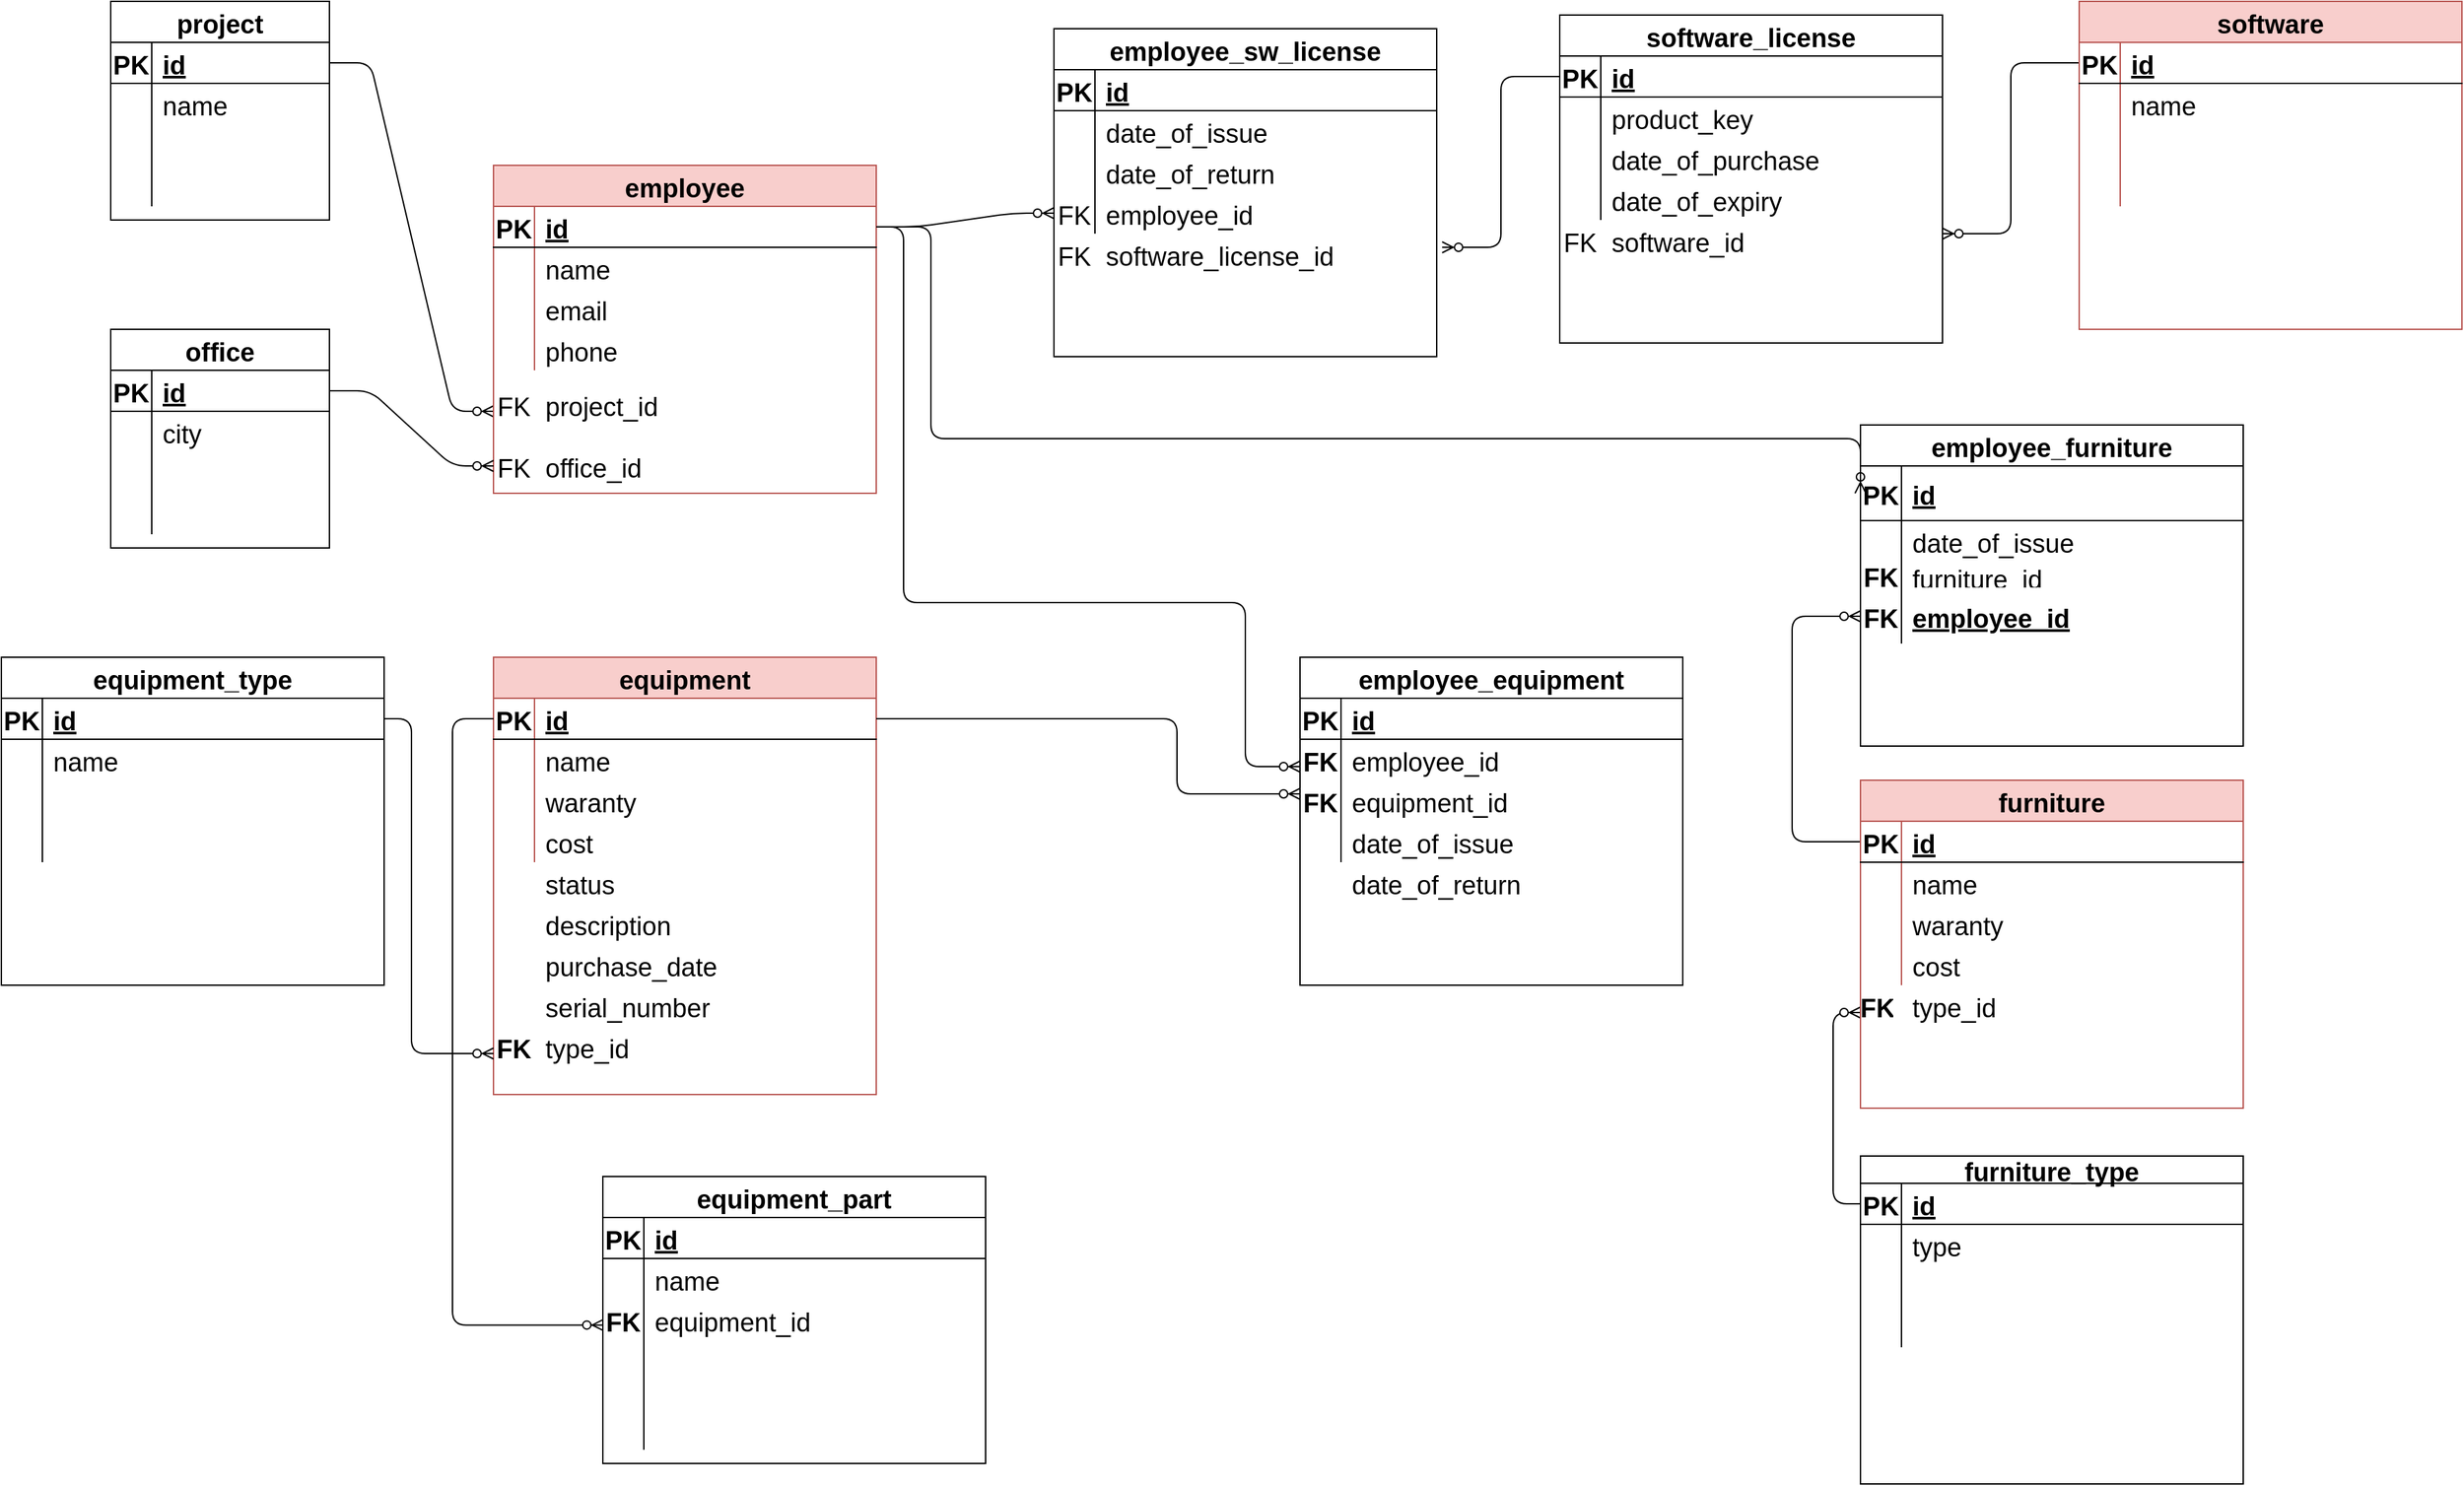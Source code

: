 <mxfile version="13.8.3" type="google"><diagram id="R2lEEEUBdFMjLlhIrx00" name="Page-1"><mxGraphModel dx="1348" dy="806" grid="1" gridSize="10" guides="1" tooltips="1" connect="1" arrows="1" fold="1" page="1" pageScale="1" pageWidth="850" pageHeight="1100" math="0" shadow="0" extFonts="Permanent Marker^https://fonts.googleapis.com/css?family=Permanent+Marker"><root><mxCell id="0"/><mxCell id="1" parent="0"/><mxCell id="nBJgBewZW0275tHzTlcA-1" value="equipment" style="shape=table;startSize=30;container=1;collapsible=1;childLayout=tableLayout;fixedRows=1;rowLines=0;fontStyle=1;align=center;resizeLast=1;fillColor=#f8cecc;strokeColor=#b85450;fontSize=19;" parent="1" vertex="1"><mxGeometry x="640" y="480" width="280" height="320" as="geometry"/></mxCell><mxCell id="nBJgBewZW0275tHzTlcA-2" value="" style="shape=partialRectangle;collapsible=0;dropTarget=0;pointerEvents=0;fillColor=none;top=0;left=0;bottom=1;right=0;points=[[0,0.5],[1,0.5]];portConstraint=eastwest;fontSize=19;" parent="nBJgBewZW0275tHzTlcA-1" vertex="1"><mxGeometry y="30" width="280" height="30" as="geometry"/></mxCell><mxCell id="nBJgBewZW0275tHzTlcA-3" value="PK" style="shape=partialRectangle;connectable=0;fillColor=none;top=0;left=0;bottom=0;right=0;fontStyle=1;overflow=hidden;fontSize=19;" parent="nBJgBewZW0275tHzTlcA-2" vertex="1"><mxGeometry width="30" height="30" as="geometry"/></mxCell><mxCell id="nBJgBewZW0275tHzTlcA-4" value="id" style="shape=partialRectangle;connectable=0;fillColor=none;top=0;left=0;bottom=0;right=0;align=left;spacingLeft=6;fontStyle=5;overflow=hidden;fontSize=19;" parent="nBJgBewZW0275tHzTlcA-2" vertex="1"><mxGeometry x="30" width="250" height="30" as="geometry"/></mxCell><mxCell id="nBJgBewZW0275tHzTlcA-5" value="" style="shape=partialRectangle;collapsible=0;dropTarget=0;pointerEvents=0;fillColor=none;top=0;left=0;bottom=0;right=0;points=[[0,0.5],[1,0.5]];portConstraint=eastwest;fontSize=19;" parent="nBJgBewZW0275tHzTlcA-1" vertex="1"><mxGeometry y="60" width="280" height="30" as="geometry"/></mxCell><mxCell id="nBJgBewZW0275tHzTlcA-6" value="" style="shape=partialRectangle;connectable=0;fillColor=none;top=0;left=0;bottom=0;right=0;editable=1;overflow=hidden;fontSize=19;" parent="nBJgBewZW0275tHzTlcA-5" vertex="1"><mxGeometry width="30" height="30" as="geometry"/></mxCell><mxCell id="nBJgBewZW0275tHzTlcA-7" value="name" style="shape=partialRectangle;connectable=0;fillColor=none;top=0;left=0;bottom=0;right=0;align=left;spacingLeft=6;overflow=hidden;fontSize=19;" parent="nBJgBewZW0275tHzTlcA-5" vertex="1"><mxGeometry x="30" width="250" height="30" as="geometry"/></mxCell><mxCell id="nBJgBewZW0275tHzTlcA-8" value="" style="shape=partialRectangle;collapsible=0;dropTarget=0;pointerEvents=0;fillColor=none;top=0;left=0;bottom=0;right=0;points=[[0,0.5],[1,0.5]];portConstraint=eastwest;fontSize=19;" parent="nBJgBewZW0275tHzTlcA-1" vertex="1"><mxGeometry y="90" width="280" height="30" as="geometry"/></mxCell><mxCell id="nBJgBewZW0275tHzTlcA-9" value="" style="shape=partialRectangle;connectable=0;fillColor=none;top=0;left=0;bottom=0;right=0;editable=1;overflow=hidden;fontSize=19;" parent="nBJgBewZW0275tHzTlcA-8" vertex="1"><mxGeometry width="30" height="30" as="geometry"/></mxCell><mxCell id="nBJgBewZW0275tHzTlcA-10" value="waranty" style="shape=partialRectangle;connectable=0;fillColor=none;top=0;left=0;bottom=0;right=0;align=left;spacingLeft=6;overflow=hidden;fontSize=19;" parent="nBJgBewZW0275tHzTlcA-8" vertex="1"><mxGeometry x="30" width="250" height="30" as="geometry"/></mxCell><mxCell id="nBJgBewZW0275tHzTlcA-11" value="" style="shape=partialRectangle;collapsible=0;dropTarget=0;pointerEvents=0;fillColor=none;top=0;left=0;bottom=0;right=0;points=[[0,0.5],[1,0.5]];portConstraint=eastwest;fontSize=19;" parent="nBJgBewZW0275tHzTlcA-1" vertex="1"><mxGeometry y="120" width="280" height="30" as="geometry"/></mxCell><mxCell id="nBJgBewZW0275tHzTlcA-12" value="" style="shape=partialRectangle;connectable=0;fillColor=none;top=0;left=0;bottom=0;right=0;editable=1;overflow=hidden;fontSize=19;" parent="nBJgBewZW0275tHzTlcA-11" vertex="1"><mxGeometry width="30" height="30" as="geometry"/></mxCell><mxCell id="nBJgBewZW0275tHzTlcA-13" value="cost" style="shape=partialRectangle;connectable=0;fillColor=none;top=0;left=0;bottom=0;right=0;align=left;spacingLeft=6;overflow=hidden;fontSize=19;" parent="nBJgBewZW0275tHzTlcA-11" vertex="1"><mxGeometry x="30" width="250" height="30" as="geometry"/></mxCell><mxCell id="nBJgBewZW0275tHzTlcA-14" value="equipment_type" style="shape=table;startSize=30;container=1;collapsible=1;childLayout=tableLayout;fixedRows=1;rowLines=0;fontStyle=1;align=center;resizeLast=1;fontSize=19;" parent="1" vertex="1"><mxGeometry x="280" y="480" width="280" height="240" as="geometry"/></mxCell><mxCell id="nBJgBewZW0275tHzTlcA-15" value="" style="shape=partialRectangle;collapsible=0;dropTarget=0;pointerEvents=0;fillColor=none;top=0;left=0;bottom=1;right=0;points=[[0,0.5],[1,0.5]];portConstraint=eastwest;fontSize=19;" parent="nBJgBewZW0275tHzTlcA-14" vertex="1"><mxGeometry y="30" width="280" height="30" as="geometry"/></mxCell><mxCell id="nBJgBewZW0275tHzTlcA-16" value="PK" style="shape=partialRectangle;connectable=0;fillColor=none;top=0;left=0;bottom=0;right=0;fontStyle=1;overflow=hidden;fontSize=19;" parent="nBJgBewZW0275tHzTlcA-15" vertex="1"><mxGeometry width="30" height="30" as="geometry"/></mxCell><mxCell id="nBJgBewZW0275tHzTlcA-17" value="id" style="shape=partialRectangle;connectable=0;fillColor=none;top=0;left=0;bottom=0;right=0;align=left;spacingLeft=6;fontStyle=5;overflow=hidden;fontSize=19;" parent="nBJgBewZW0275tHzTlcA-15" vertex="1"><mxGeometry x="30" width="250" height="30" as="geometry"/></mxCell><mxCell id="nBJgBewZW0275tHzTlcA-18" value="" style="shape=partialRectangle;collapsible=0;dropTarget=0;pointerEvents=0;fillColor=none;top=0;left=0;bottom=0;right=0;points=[[0,0.5],[1,0.5]];portConstraint=eastwest;fontSize=19;" parent="nBJgBewZW0275tHzTlcA-14" vertex="1"><mxGeometry y="60" width="280" height="30" as="geometry"/></mxCell><mxCell id="nBJgBewZW0275tHzTlcA-19" value="" style="shape=partialRectangle;connectable=0;fillColor=none;top=0;left=0;bottom=0;right=0;editable=1;overflow=hidden;fontSize=19;" parent="nBJgBewZW0275tHzTlcA-18" vertex="1"><mxGeometry width="30" height="30" as="geometry"/></mxCell><mxCell id="nBJgBewZW0275tHzTlcA-20" value="name" style="shape=partialRectangle;connectable=0;fillColor=none;top=0;left=0;bottom=0;right=0;align=left;spacingLeft=6;overflow=hidden;fontSize=19;" parent="nBJgBewZW0275tHzTlcA-18" vertex="1"><mxGeometry x="30" width="250" height="30" as="geometry"/></mxCell><mxCell id="nBJgBewZW0275tHzTlcA-21" value="" style="shape=partialRectangle;collapsible=0;dropTarget=0;pointerEvents=0;fillColor=none;top=0;left=0;bottom=0;right=0;points=[[0,0.5],[1,0.5]];portConstraint=eastwest;fontSize=19;" parent="nBJgBewZW0275tHzTlcA-14" vertex="1"><mxGeometry y="90" width="280" height="30" as="geometry"/></mxCell><mxCell id="nBJgBewZW0275tHzTlcA-22" value="" style="shape=partialRectangle;connectable=0;fillColor=none;top=0;left=0;bottom=0;right=0;editable=1;overflow=hidden;fontSize=19;" parent="nBJgBewZW0275tHzTlcA-21" vertex="1"><mxGeometry width="30" height="30" as="geometry"/></mxCell><mxCell id="nBJgBewZW0275tHzTlcA-23" value="" style="shape=partialRectangle;connectable=0;fillColor=none;top=0;left=0;bottom=0;right=0;align=left;spacingLeft=6;overflow=hidden;fontSize=19;" parent="nBJgBewZW0275tHzTlcA-21" vertex="1"><mxGeometry x="30" width="250" height="30" as="geometry"/></mxCell><mxCell id="nBJgBewZW0275tHzTlcA-24" value="" style="shape=partialRectangle;collapsible=0;dropTarget=0;pointerEvents=0;fillColor=none;top=0;left=0;bottom=0;right=0;points=[[0,0.5],[1,0.5]];portConstraint=eastwest;fontSize=19;" parent="nBJgBewZW0275tHzTlcA-14" vertex="1"><mxGeometry y="120" width="280" height="30" as="geometry"/></mxCell><mxCell id="nBJgBewZW0275tHzTlcA-25" value="" style="shape=partialRectangle;connectable=0;fillColor=none;top=0;left=0;bottom=0;right=0;editable=1;overflow=hidden;fontSize=19;" parent="nBJgBewZW0275tHzTlcA-24" vertex="1"><mxGeometry width="30" height="30" as="geometry"/></mxCell><mxCell id="nBJgBewZW0275tHzTlcA-26" value="" style="shape=partialRectangle;connectable=0;fillColor=none;top=0;left=0;bottom=0;right=0;align=left;spacingLeft=6;overflow=hidden;fontSize=19;" parent="nBJgBewZW0275tHzTlcA-24" vertex="1"><mxGeometry x="30" width="250" height="30" as="geometry"/></mxCell><mxCell id="CxFKnRr_oKJXXm8Kpv3k-27" value="software_license" style="shape=table;startSize=30;container=1;collapsible=1;childLayout=tableLayout;fixedRows=1;rowLines=0;fontStyle=1;align=center;resizeLast=1;fontSize=19;" parent="1" vertex="1"><mxGeometry x="1420" y="10" width="280" height="240" as="geometry"/></mxCell><mxCell id="CxFKnRr_oKJXXm8Kpv3k-28" value="" style="shape=partialRectangle;collapsible=0;dropTarget=0;pointerEvents=0;fillColor=none;top=0;left=0;bottom=1;right=0;points=[[0,0.5],[1,0.5]];portConstraint=eastwest;fontSize=19;" parent="CxFKnRr_oKJXXm8Kpv3k-27" vertex="1"><mxGeometry y="30" width="280" height="30" as="geometry"/></mxCell><mxCell id="CxFKnRr_oKJXXm8Kpv3k-29" value="PK" style="shape=partialRectangle;connectable=0;fillColor=none;top=0;left=0;bottom=0;right=0;fontStyle=1;overflow=hidden;fontSize=19;" parent="CxFKnRr_oKJXXm8Kpv3k-28" vertex="1"><mxGeometry width="30" height="30" as="geometry"/></mxCell><mxCell id="CxFKnRr_oKJXXm8Kpv3k-30" value="id" style="shape=partialRectangle;connectable=0;fillColor=none;top=0;left=0;bottom=0;right=0;align=left;spacingLeft=6;fontStyle=5;overflow=hidden;fontSize=19;" parent="CxFKnRr_oKJXXm8Kpv3k-28" vertex="1"><mxGeometry x="30" width="250" height="30" as="geometry"/></mxCell><mxCell id="CxFKnRr_oKJXXm8Kpv3k-31" value="" style="shape=partialRectangle;collapsible=0;dropTarget=0;pointerEvents=0;fillColor=none;top=0;left=0;bottom=0;right=0;points=[[0,0.5],[1,0.5]];portConstraint=eastwest;fontSize=19;" parent="CxFKnRr_oKJXXm8Kpv3k-27" vertex="1"><mxGeometry y="60" width="280" height="30" as="geometry"/></mxCell><mxCell id="CxFKnRr_oKJXXm8Kpv3k-32" value="" style="shape=partialRectangle;connectable=0;fillColor=none;top=0;left=0;bottom=0;right=0;editable=1;overflow=hidden;fontSize=19;" parent="CxFKnRr_oKJXXm8Kpv3k-31" vertex="1"><mxGeometry width="30" height="30" as="geometry"/></mxCell><mxCell id="CxFKnRr_oKJXXm8Kpv3k-33" value="product_key" style="shape=partialRectangle;connectable=0;fillColor=none;top=0;left=0;bottom=0;right=0;align=left;spacingLeft=6;overflow=hidden;fontSize=19;" parent="CxFKnRr_oKJXXm8Kpv3k-31" vertex="1"><mxGeometry x="30" width="250" height="30" as="geometry"/></mxCell><mxCell id="CxFKnRr_oKJXXm8Kpv3k-34" value="" style="shape=partialRectangle;collapsible=0;dropTarget=0;pointerEvents=0;fillColor=none;top=0;left=0;bottom=0;right=0;points=[[0,0.5],[1,0.5]];portConstraint=eastwest;fontSize=19;" parent="CxFKnRr_oKJXXm8Kpv3k-27" vertex="1"><mxGeometry y="90" width="280" height="30" as="geometry"/></mxCell><mxCell id="CxFKnRr_oKJXXm8Kpv3k-35" value="" style="shape=partialRectangle;connectable=0;fillColor=none;top=0;left=0;bottom=0;right=0;editable=1;overflow=hidden;fontSize=19;" parent="CxFKnRr_oKJXXm8Kpv3k-34" vertex="1"><mxGeometry width="30" height="30" as="geometry"/></mxCell><mxCell id="CxFKnRr_oKJXXm8Kpv3k-36" value="date_of_purchase" style="shape=partialRectangle;connectable=0;fillColor=none;top=0;left=0;bottom=0;right=0;align=left;spacingLeft=6;overflow=hidden;fontSize=19;" parent="CxFKnRr_oKJXXm8Kpv3k-34" vertex="1"><mxGeometry x="30" width="250" height="30" as="geometry"/></mxCell><mxCell id="CxFKnRr_oKJXXm8Kpv3k-37" value="" style="shape=partialRectangle;collapsible=0;dropTarget=0;pointerEvents=0;fillColor=none;top=0;left=0;bottom=0;right=0;points=[[0,0.5],[1,0.5]];portConstraint=eastwest;fontSize=19;" parent="CxFKnRr_oKJXXm8Kpv3k-27" vertex="1"><mxGeometry y="120" width="280" height="30" as="geometry"/></mxCell><mxCell id="CxFKnRr_oKJXXm8Kpv3k-38" value="" style="shape=partialRectangle;connectable=0;fillColor=none;top=0;left=0;bottom=0;right=0;editable=1;overflow=hidden;fontSize=19;" parent="CxFKnRr_oKJXXm8Kpv3k-37" vertex="1"><mxGeometry width="30" height="30" as="geometry"/></mxCell><mxCell id="CxFKnRr_oKJXXm8Kpv3k-39" value="date_of_expiry" style="shape=partialRectangle;connectable=0;fillColor=none;top=0;left=0;bottom=0;right=0;align=left;spacingLeft=6;overflow=hidden;shadow=1;fontSize=19;" parent="CxFKnRr_oKJXXm8Kpv3k-37" vertex="1"><mxGeometry x="30" width="250" height="30" as="geometry"/></mxCell><mxCell id="KUre-orxV9MoniB6rugT-1" value="project" style="shape=table;startSize=30;container=1;collapsible=1;childLayout=tableLayout;fixedRows=1;rowLines=0;fontStyle=1;align=center;resizeLast=1;fontSize=19;" parent="1" vertex="1"><mxGeometry x="360" width="160" height="160" as="geometry"/></mxCell><mxCell id="KUre-orxV9MoniB6rugT-2" value="" style="shape=partialRectangle;collapsible=0;dropTarget=0;pointerEvents=0;fillColor=none;top=0;left=0;bottom=1;right=0;points=[[0,0.5],[1,0.5]];portConstraint=eastwest;fontSize=19;" parent="KUre-orxV9MoniB6rugT-1" vertex="1"><mxGeometry y="30" width="160" height="30" as="geometry"/></mxCell><mxCell id="KUre-orxV9MoniB6rugT-3" value="PK" style="shape=partialRectangle;connectable=0;fillColor=none;top=0;left=0;bottom=0;right=0;fontStyle=1;overflow=hidden;fontSize=19;" parent="KUre-orxV9MoniB6rugT-2" vertex="1"><mxGeometry width="30" height="30" as="geometry"/></mxCell><mxCell id="KUre-orxV9MoniB6rugT-4" value="id" style="shape=partialRectangle;connectable=0;fillColor=none;top=0;left=0;bottom=0;right=0;align=left;spacingLeft=6;fontStyle=5;overflow=hidden;fontSize=19;" parent="KUre-orxV9MoniB6rugT-2" vertex="1"><mxGeometry x="30" width="130" height="30" as="geometry"/></mxCell><mxCell id="KUre-orxV9MoniB6rugT-8" value="" style="shape=partialRectangle;collapsible=0;dropTarget=0;pointerEvents=0;fillColor=none;top=0;left=0;bottom=0;right=0;points=[[0,0.5],[1,0.5]];portConstraint=eastwest;fontSize=19;" parent="KUre-orxV9MoniB6rugT-1" vertex="1"><mxGeometry y="60" width="160" height="30" as="geometry"/></mxCell><mxCell id="KUre-orxV9MoniB6rugT-9" value="" style="shape=partialRectangle;connectable=0;fillColor=none;top=0;left=0;bottom=0;right=0;editable=1;overflow=hidden;fontSize=19;" parent="KUre-orxV9MoniB6rugT-8" vertex="1"><mxGeometry width="30" height="30" as="geometry"/></mxCell><mxCell id="KUre-orxV9MoniB6rugT-10" value="name" style="shape=partialRectangle;connectable=0;fillColor=none;top=0;left=0;bottom=0;right=0;align=left;spacingLeft=6;overflow=hidden;fontSize=19;" parent="KUre-orxV9MoniB6rugT-8" vertex="1"><mxGeometry x="30" width="130" height="30" as="geometry"/></mxCell><mxCell id="KUre-orxV9MoniB6rugT-11" value="" style="shape=partialRectangle;collapsible=0;dropTarget=0;pointerEvents=0;fillColor=none;top=0;left=0;bottom=0;right=0;points=[[0,0.5],[1,0.5]];portConstraint=eastwest;fontSize=19;" parent="KUre-orxV9MoniB6rugT-1" vertex="1"><mxGeometry y="90" width="160" height="30" as="geometry"/></mxCell><mxCell id="KUre-orxV9MoniB6rugT-12" value="" style="shape=partialRectangle;connectable=0;fillColor=none;top=0;left=0;bottom=0;right=0;editable=1;overflow=hidden;fontSize=19;" parent="KUre-orxV9MoniB6rugT-11" vertex="1"><mxGeometry width="30" height="30" as="geometry"/></mxCell><mxCell id="KUre-orxV9MoniB6rugT-13" value="" style="shape=partialRectangle;connectable=0;fillColor=none;top=0;left=0;bottom=0;right=0;align=left;spacingLeft=6;overflow=hidden;fontSize=19;" parent="KUre-orxV9MoniB6rugT-11" vertex="1"><mxGeometry x="30" width="130" height="30" as="geometry"/></mxCell><mxCell id="KUre-orxV9MoniB6rugT-5" value="" style="shape=partialRectangle;collapsible=0;dropTarget=0;pointerEvents=0;fillColor=none;top=0;left=0;bottom=0;right=0;points=[[0,0.5],[1,0.5]];portConstraint=eastwest;fontSize=19;" parent="KUre-orxV9MoniB6rugT-1" vertex="1"><mxGeometry y="120" width="160" height="30" as="geometry"/></mxCell><mxCell id="KUre-orxV9MoniB6rugT-6" value="" style="shape=partialRectangle;connectable=0;fillColor=none;top=0;left=0;bottom=0;right=0;editable=1;overflow=hidden;fontSize=19;" parent="KUre-orxV9MoniB6rugT-5" vertex="1"><mxGeometry width="30" height="30" as="geometry"/></mxCell><mxCell id="KUre-orxV9MoniB6rugT-7" value="" style="shape=partialRectangle;connectable=0;fillColor=none;top=0;left=0;bottom=0;right=0;align=left;spacingLeft=6;overflow=hidden;fontSize=19;" parent="KUre-orxV9MoniB6rugT-5" vertex="1"><mxGeometry x="30" width="130" height="30" as="geometry"/></mxCell><mxCell id="CxFKnRr_oKJXXm8Kpv3k-14" value="employee_sw_license" style="shape=table;startSize=30;container=1;collapsible=1;childLayout=tableLayout;fixedRows=1;rowLines=0;fontStyle=1;align=center;resizeLast=1;fontSize=19;" parent="1" vertex="1"><mxGeometry x="1050" y="20" width="280" height="240" as="geometry"/></mxCell><mxCell id="CxFKnRr_oKJXXm8Kpv3k-15" value="" style="shape=partialRectangle;collapsible=0;dropTarget=0;pointerEvents=0;fillColor=none;top=0;left=0;bottom=1;right=0;points=[[0,0.5],[1,0.5]];portConstraint=eastwest;fontSize=19;" parent="CxFKnRr_oKJXXm8Kpv3k-14" vertex="1"><mxGeometry y="30" width="280" height="30" as="geometry"/></mxCell><mxCell id="CxFKnRr_oKJXXm8Kpv3k-16" value="PK" style="shape=partialRectangle;connectable=0;fillColor=none;top=0;left=0;bottom=0;right=0;fontStyle=1;overflow=hidden;fontSize=19;" parent="CxFKnRr_oKJXXm8Kpv3k-15" vertex="1"><mxGeometry width="30" height="30" as="geometry"/></mxCell><mxCell id="CxFKnRr_oKJXXm8Kpv3k-17" value="id" style="shape=partialRectangle;connectable=0;fillColor=none;top=0;left=0;bottom=0;right=0;align=left;spacingLeft=6;fontStyle=5;overflow=hidden;fontSize=19;" parent="CxFKnRr_oKJXXm8Kpv3k-15" vertex="1"><mxGeometry x="30" width="250" height="30" as="geometry"/></mxCell><mxCell id="CxFKnRr_oKJXXm8Kpv3k-18" value="" style="shape=partialRectangle;collapsible=0;dropTarget=0;pointerEvents=0;fillColor=none;top=0;left=0;bottom=0;right=0;points=[[0,0.5],[1,0.5]];portConstraint=eastwest;fontSize=19;" parent="CxFKnRr_oKJXXm8Kpv3k-14" vertex="1"><mxGeometry y="60" width="280" height="30" as="geometry"/></mxCell><mxCell id="CxFKnRr_oKJXXm8Kpv3k-19" value="" style="shape=partialRectangle;connectable=0;fillColor=none;top=0;left=0;bottom=0;right=0;editable=1;overflow=hidden;fontSize=19;" parent="CxFKnRr_oKJXXm8Kpv3k-18" vertex="1"><mxGeometry width="30" height="30" as="geometry"/></mxCell><mxCell id="CxFKnRr_oKJXXm8Kpv3k-20" value="date_of_issue" style="shape=partialRectangle;connectable=0;fillColor=none;top=0;left=0;bottom=0;right=0;align=left;spacingLeft=6;overflow=hidden;fontSize=19;" parent="CxFKnRr_oKJXXm8Kpv3k-18" vertex="1"><mxGeometry x="30" width="250" height="30" as="geometry"/></mxCell><mxCell id="CxFKnRr_oKJXXm8Kpv3k-21" value="" style="shape=partialRectangle;collapsible=0;dropTarget=0;pointerEvents=0;fillColor=none;top=0;left=0;bottom=0;right=0;points=[[0,0.5],[1,0.5]];portConstraint=eastwest;fontSize=19;" parent="CxFKnRr_oKJXXm8Kpv3k-14" vertex="1"><mxGeometry y="90" width="280" height="30" as="geometry"/></mxCell><mxCell id="CxFKnRr_oKJXXm8Kpv3k-22" value="" style="shape=partialRectangle;connectable=0;fillColor=none;top=0;left=0;bottom=0;right=0;editable=1;overflow=hidden;fontSize=19;" parent="CxFKnRr_oKJXXm8Kpv3k-21" vertex="1"><mxGeometry width="30" height="30" as="geometry"/></mxCell><mxCell id="CxFKnRr_oKJXXm8Kpv3k-23" value="" style="shape=partialRectangle;connectable=0;fillColor=none;top=0;left=0;bottom=0;right=0;align=left;spacingLeft=6;overflow=hidden;fontSize=19;" parent="CxFKnRr_oKJXXm8Kpv3k-21" vertex="1"><mxGeometry x="30" width="250" height="30" as="geometry"/></mxCell><mxCell id="CxFKnRr_oKJXXm8Kpv3k-24" value="" style="shape=partialRectangle;collapsible=0;dropTarget=0;pointerEvents=0;fillColor=none;top=0;left=0;bottom=0;right=0;points=[[0,0.5],[1,0.5]];portConstraint=eastwest;fontSize=19;" parent="CxFKnRr_oKJXXm8Kpv3k-14" vertex="1"><mxGeometry y="120" width="280" height="30" as="geometry"/></mxCell><mxCell id="CxFKnRr_oKJXXm8Kpv3k-25" value="FK" style="shape=partialRectangle;connectable=0;fillColor=none;top=0;left=0;bottom=0;right=0;editable=1;overflow=hidden;fontSize=19;" parent="CxFKnRr_oKJXXm8Kpv3k-24" vertex="1"><mxGeometry width="30" height="30" as="geometry"/></mxCell><mxCell id="CxFKnRr_oKJXXm8Kpv3k-26" value="employee_id" style="shape=partialRectangle;connectable=0;fillColor=none;top=0;left=0;bottom=0;right=0;align=left;spacingLeft=6;overflow=hidden;fontSize=19;" parent="CxFKnRr_oKJXXm8Kpv3k-24" vertex="1"><mxGeometry x="30" width="250" height="30" as="geometry"/></mxCell><mxCell id="CxFKnRr_oKJXXm8Kpv3k-53" value="employee_equipment" style="shape=table;startSize=30;container=1;collapsible=1;childLayout=tableLayout;fixedRows=1;rowLines=0;fontStyle=1;align=center;resizeLast=1;fontSize=19;" parent="1" vertex="1"><mxGeometry x="1230" y="480" width="280" height="240" as="geometry"/></mxCell><mxCell id="CxFKnRr_oKJXXm8Kpv3k-54" value="" style="shape=partialRectangle;collapsible=0;dropTarget=0;pointerEvents=0;fillColor=none;top=0;left=0;bottom=1;right=0;points=[[0,0.5],[1,0.5]];portConstraint=eastwest;fontSize=19;" parent="CxFKnRr_oKJXXm8Kpv3k-53" vertex="1"><mxGeometry y="30" width="280" height="30" as="geometry"/></mxCell><mxCell id="CxFKnRr_oKJXXm8Kpv3k-55" value="PK" style="shape=partialRectangle;connectable=0;fillColor=none;top=0;left=0;bottom=0;right=0;fontStyle=1;overflow=hidden;fontSize=19;" parent="CxFKnRr_oKJXXm8Kpv3k-54" vertex="1"><mxGeometry width="30" height="30" as="geometry"/></mxCell><mxCell id="CxFKnRr_oKJXXm8Kpv3k-56" value="id" style="shape=partialRectangle;connectable=0;fillColor=none;top=0;left=0;bottom=0;right=0;align=left;spacingLeft=6;fontStyle=5;overflow=hidden;fontSize=19;" parent="CxFKnRr_oKJXXm8Kpv3k-54" vertex="1"><mxGeometry x="30" width="250" height="30" as="geometry"/></mxCell><mxCell id="CxFKnRr_oKJXXm8Kpv3k-57" value="" style="shape=partialRectangle;collapsible=0;dropTarget=0;pointerEvents=0;fillColor=none;top=0;left=0;bottom=0;right=0;points=[[0,0.5],[1,0.5]];portConstraint=eastwest;fontSize=19;" parent="CxFKnRr_oKJXXm8Kpv3k-53" vertex="1"><mxGeometry y="60" width="280" height="30" as="geometry"/></mxCell><mxCell id="CxFKnRr_oKJXXm8Kpv3k-58" value="" style="shape=partialRectangle;connectable=0;fillColor=none;top=0;left=0;bottom=0;right=0;editable=1;overflow=hidden;fontSize=19;" parent="CxFKnRr_oKJXXm8Kpv3k-57" vertex="1"><mxGeometry width="30" height="30" as="geometry"/></mxCell><mxCell id="CxFKnRr_oKJXXm8Kpv3k-59" value="employee_id" style="shape=partialRectangle;connectable=0;fillColor=none;top=0;left=0;bottom=0;right=0;align=left;spacingLeft=6;overflow=hidden;fontSize=19;" parent="CxFKnRr_oKJXXm8Kpv3k-57" vertex="1"><mxGeometry x="30" width="250" height="30" as="geometry"/></mxCell><mxCell id="CxFKnRr_oKJXXm8Kpv3k-63" value="" style="shape=partialRectangle;collapsible=0;dropTarget=0;pointerEvents=0;fillColor=none;top=0;left=0;bottom=0;right=0;points=[[0,0.5],[1,0.5]];portConstraint=eastwest;fontSize=19;" parent="CxFKnRr_oKJXXm8Kpv3k-53" vertex="1"><mxGeometry y="90" width="280" height="30" as="geometry"/></mxCell><mxCell id="CxFKnRr_oKJXXm8Kpv3k-64" value="" style="shape=partialRectangle;connectable=0;fillColor=none;top=0;left=0;bottom=0;right=0;editable=1;overflow=hidden;fontSize=19;" parent="CxFKnRr_oKJXXm8Kpv3k-63" vertex="1"><mxGeometry width="30" height="30" as="geometry"/></mxCell><mxCell id="CxFKnRr_oKJXXm8Kpv3k-65" value="equipment_id" style="shape=partialRectangle;connectable=0;fillColor=none;top=0;left=0;bottom=0;right=0;align=left;spacingLeft=6;overflow=hidden;fontSize=19;" parent="CxFKnRr_oKJXXm8Kpv3k-63" vertex="1"><mxGeometry x="30" width="250" height="30" as="geometry"/></mxCell><mxCell id="CxFKnRr_oKJXXm8Kpv3k-60" value="" style="shape=partialRectangle;collapsible=0;dropTarget=0;pointerEvents=0;fillColor=none;top=0;left=0;bottom=0;right=0;points=[[0,0.5],[1,0.5]];portConstraint=eastwest;fontSize=19;" parent="CxFKnRr_oKJXXm8Kpv3k-53" vertex="1"><mxGeometry y="120" width="280" height="30" as="geometry"/></mxCell><mxCell id="CxFKnRr_oKJXXm8Kpv3k-61" value="" style="shape=partialRectangle;connectable=0;fillColor=none;top=0;left=0;bottom=0;right=0;editable=1;overflow=hidden;fontSize=19;" parent="CxFKnRr_oKJXXm8Kpv3k-60" vertex="1"><mxGeometry width="30" height="30" as="geometry"/></mxCell><mxCell id="CxFKnRr_oKJXXm8Kpv3k-62" value="date_of_issue" style="shape=partialRectangle;connectable=0;fillColor=none;top=0;left=0;bottom=0;right=0;align=left;spacingLeft=6;overflow=hidden;fontSize=19;" parent="CxFKnRr_oKJXXm8Kpv3k-60" vertex="1"><mxGeometry x="30" width="250" height="30" as="geometry"/></mxCell><mxCell id="KUre-orxV9MoniB6rugT-27" value="" style="edgeStyle=entityRelationEdgeStyle;fontSize=19;html=1;endArrow=ERzeroToMany;endFill=1;exitX=1;exitY=0.5;exitDx=0;exitDy=0;" parent="1" source="KUre-orxV9MoniB6rugT-2" edge="1"><mxGeometry width="100" height="100" relative="1" as="geometry"><mxPoint x="550" y="260" as="sourcePoint"/><mxPoint x="640" y="300" as="targetPoint"/></mxGeometry></mxCell><mxCell id="CxFKnRr_oKJXXm8Kpv3k-1" value="employee" style="shape=table;startSize=30;container=1;collapsible=1;childLayout=tableLayout;fixedRows=1;rowLines=0;fontStyle=1;align=center;resizeLast=1;fillColor=#f8cecc;strokeColor=#b85450;fontSize=19;" parent="1" vertex="1"><mxGeometry x="640" y="120" width="280" height="240" as="geometry"/></mxCell><mxCell id="CxFKnRr_oKJXXm8Kpv3k-2" value="" style="shape=partialRectangle;collapsible=0;dropTarget=0;pointerEvents=0;fillColor=none;top=0;left=0;bottom=1;right=0;points=[[0,0.5],[1,0.5]];portConstraint=eastwest;fontSize=19;" parent="CxFKnRr_oKJXXm8Kpv3k-1" vertex="1"><mxGeometry y="30" width="280" height="30" as="geometry"/></mxCell><mxCell id="CxFKnRr_oKJXXm8Kpv3k-3" value="PK" style="shape=partialRectangle;connectable=0;fillColor=none;top=0;left=0;bottom=0;right=0;fontStyle=1;overflow=hidden;fontSize=19;" parent="CxFKnRr_oKJXXm8Kpv3k-2" vertex="1"><mxGeometry width="30" height="30" as="geometry"/></mxCell><mxCell id="CxFKnRr_oKJXXm8Kpv3k-4" value="id" style="shape=partialRectangle;connectable=0;fillColor=none;top=0;left=0;bottom=0;right=0;align=left;spacingLeft=6;fontStyle=5;overflow=hidden;fontSize=19;" parent="CxFKnRr_oKJXXm8Kpv3k-2" vertex="1"><mxGeometry x="30" width="250" height="30" as="geometry"/></mxCell><mxCell id="CxFKnRr_oKJXXm8Kpv3k-5" value="" style="shape=partialRectangle;collapsible=0;dropTarget=0;pointerEvents=0;fillColor=none;top=0;left=0;bottom=0;right=0;points=[[0,0.5],[1,0.5]];portConstraint=eastwest;fontSize=19;" parent="CxFKnRr_oKJXXm8Kpv3k-1" vertex="1"><mxGeometry y="60" width="280" height="30" as="geometry"/></mxCell><mxCell id="CxFKnRr_oKJXXm8Kpv3k-6" value="" style="shape=partialRectangle;connectable=0;fillColor=none;top=0;left=0;bottom=0;right=0;editable=1;overflow=hidden;fontSize=19;" parent="CxFKnRr_oKJXXm8Kpv3k-5" vertex="1"><mxGeometry width="30" height="30" as="geometry"/></mxCell><mxCell id="CxFKnRr_oKJXXm8Kpv3k-7" value="name" style="shape=partialRectangle;connectable=0;fillColor=none;top=0;left=0;bottom=0;right=0;align=left;spacingLeft=6;overflow=hidden;fontSize=19;" parent="CxFKnRr_oKJXXm8Kpv3k-5" vertex="1"><mxGeometry x="30" width="250" height="30" as="geometry"/></mxCell><mxCell id="CxFKnRr_oKJXXm8Kpv3k-8" value="" style="shape=partialRectangle;collapsible=0;dropTarget=0;pointerEvents=0;fillColor=none;top=0;left=0;bottom=0;right=0;points=[[0,0.5],[1,0.5]];portConstraint=eastwest;fontSize=19;" parent="CxFKnRr_oKJXXm8Kpv3k-1" vertex="1"><mxGeometry y="90" width="280" height="30" as="geometry"/></mxCell><mxCell id="CxFKnRr_oKJXXm8Kpv3k-9" value="" style="shape=partialRectangle;connectable=0;fillColor=none;top=0;left=0;bottom=0;right=0;editable=1;overflow=hidden;fontSize=19;" parent="CxFKnRr_oKJXXm8Kpv3k-8" vertex="1"><mxGeometry width="30" height="30" as="geometry"/></mxCell><mxCell id="CxFKnRr_oKJXXm8Kpv3k-10" value="email" style="shape=partialRectangle;connectable=0;fillColor=none;top=0;left=0;bottom=0;right=0;align=left;spacingLeft=6;overflow=hidden;fontSize=19;" parent="CxFKnRr_oKJXXm8Kpv3k-8" vertex="1"><mxGeometry x="30" width="250" height="30" as="geometry"/></mxCell><mxCell id="CxFKnRr_oKJXXm8Kpv3k-11" value="" style="shape=partialRectangle;collapsible=0;dropTarget=0;pointerEvents=0;fillColor=none;top=0;left=0;bottom=0;right=0;points=[[0,0.5],[1,0.5]];portConstraint=eastwest;fontSize=19;" parent="CxFKnRr_oKJXXm8Kpv3k-1" vertex="1"><mxGeometry y="120" width="280" height="30" as="geometry"/></mxCell><mxCell id="CxFKnRr_oKJXXm8Kpv3k-12" value="" style="shape=partialRectangle;connectable=0;fillColor=none;top=0;left=0;bottom=0;right=0;editable=1;overflow=hidden;fontSize=19;" parent="CxFKnRr_oKJXXm8Kpv3k-11" vertex="1"><mxGeometry width="30" height="30" as="geometry"/></mxCell><mxCell id="CxFKnRr_oKJXXm8Kpv3k-13" value="phone" style="shape=partialRectangle;connectable=0;fillColor=none;top=0;left=0;bottom=0;right=0;align=left;spacingLeft=6;overflow=hidden;fontSize=19;" parent="CxFKnRr_oKJXXm8Kpv3k-11" vertex="1"><mxGeometry x="30" width="250" height="30" as="geometry"/></mxCell><mxCell id="KUre-orxV9MoniB6rugT-28" value="" style="edgeStyle=entityRelationEdgeStyle;fontSize=19;html=1;endArrow=ERzeroToMany;endFill=1;exitX=1;exitY=0.5;exitDx=0;exitDy=0;" parent="1" source="KUre-orxV9MoniB6rugT-15" edge="1"><mxGeometry width="100" height="100" relative="1" as="geometry"><mxPoint x="570" y="190" as="sourcePoint"/><mxPoint x="640" y="340" as="targetPoint"/></mxGeometry></mxCell><mxCell id="KUre-orxV9MoniB6rugT-29" value="" style="edgeStyle=elbowEdgeStyle;fontSize=19;html=1;endArrow=ERzeroToMany;endFill=1;exitX=0;exitY=0.5;exitDx=0;exitDy=0;" parent="1" source="CxFKnRr_oKJXXm8Kpv3k-41" edge="1"><mxGeometry width="100" height="100" relative="1" as="geometry"><mxPoint x="1740" y="150" as="sourcePoint"/><mxPoint x="1700" y="170" as="targetPoint"/></mxGeometry></mxCell><mxCell id="KUre-orxV9MoniB6rugT-30" value="" style="edgeStyle=elbowEdgeStyle;fontSize=19;html=1;endArrow=ERzeroToMany;endFill=1;exitX=0;exitY=0.5;exitDx=0;exitDy=0;" parent="1" source="CxFKnRr_oKJXXm8Kpv3k-28" edge="1"><mxGeometry width="100" height="100" relative="1" as="geometry"><mxPoint x="1310" y="150" as="sourcePoint"/><mxPoint x="1334" y="180" as="targetPoint"/></mxGeometry></mxCell><mxCell id="KUre-orxV9MoniB6rugT-32" value="" style="edgeStyle=entityRelationEdgeStyle;fontSize=19;html=1;endArrow=ERzeroToMany;endFill=1;exitX=1;exitY=0.5;exitDx=0;exitDy=0;entryX=0;entryY=0.5;entryDx=0;entryDy=0;" parent="1" source="CxFKnRr_oKJXXm8Kpv3k-2" target="CxFKnRr_oKJXXm8Kpv3k-24" edge="1"><mxGeometry width="100" height="100" relative="1" as="geometry"><mxPoint x="1030" y="150" as="sourcePoint"/><mxPoint x="1130" y="50" as="targetPoint"/></mxGeometry></mxCell><mxCell id="KUre-orxV9MoniB6rugT-33" value="" style="fontSize=19;html=1;endArrow=ERzeroToMany;endFill=1;entryX=0.001;entryY=0.17;entryDx=0;entryDy=0;exitX=0;exitY=0.5;exitDx=0;exitDy=0;edgeStyle=elbowEdgeStyle;entryPerimeter=0;" parent="1" source="nBJgBewZW0275tHzTlcA-2" target="nBJgBewZW0275tHzTlcA-50" edge="1"><mxGeometry width="100" height="100" relative="1" as="geometry"><mxPoint x="10" y="920" as="sourcePoint"/><mxPoint x="270" y="690" as="targetPoint"/><Array as="points"><mxPoint x="610" y="650"/><mxPoint x="600" y="690"/><mxPoint x="620" y="720"/></Array></mxGeometry></mxCell><mxCell id="KUre-orxV9MoniB6rugT-37" value="" style="edgeStyle=elbowEdgeStyle;fontSize=19;html=1;endArrow=ERzeroToMany;endFill=1;exitX=1;exitY=0.5;exitDx=0;exitDy=0;" parent="1" source="nBJgBewZW0275tHzTlcA-2" edge="1"><mxGeometry width="100" height="100" relative="1" as="geometry"><mxPoint x="1010" y="790" as="sourcePoint"/><mxPoint x="1230" y="580" as="targetPoint"/><Array as="points"><mxPoint x="1140" y="550"/><mxPoint x="1210" y="560"/></Array></mxGeometry></mxCell><mxCell id="KUre-orxV9MoniB6rugT-38" value="" style="edgeStyle=orthogonalEdgeStyle;fontSize=19;html=1;endArrow=ERzeroToMany;endFill=1;exitX=1;exitY=0.5;exitDx=0;exitDy=0;entryX=0;entryY=0.5;entryDx=0;entryDy=0;" parent="1" source="CxFKnRr_oKJXXm8Kpv3k-2" target="nBJgBewZW0275tHzTlcA-28" edge="1"><mxGeometry width="100" height="100" relative="1" as="geometry"><mxPoint x="1600" y="470" as="sourcePoint"/><mxPoint x="1590" y="510" as="targetPoint"/><Array as="points"><mxPoint x="960" y="165"/><mxPoint x="960" y="320"/><mxPoint x="1640" y="320"/></Array></mxGeometry></mxCell><mxCell id="KUre-orxV9MoniB6rugT-41" value="" style="edgeStyle=elbowEdgeStyle;fontSize=19;html=1;endArrow=ERzeroToMany;endFill=1;exitX=0;exitY=0.5;exitDx=0;exitDy=0;" parent="1" source="CxFKnRr_oKJXXm8Kpv3k-67" edge="1"><mxGeometry width="100" height="100" relative="1" as="geometry"><mxPoint x="2010" y="460" as="sourcePoint"/><mxPoint x="1640" y="450" as="targetPoint"/><Array as="points"><mxPoint x="1590" y="530"/></Array></mxGeometry></mxCell><mxCell id="KUre-orxV9MoniB6rugT-42" value="" style="fontSize=19;html=1;endArrow=ERzeroToMany;endFill=1;edgeStyle=elbowEdgeStyle;" parent="1" source="nBJgBewZW0275tHzTlcA-54" edge="1"><mxGeometry width="100" height="100" relative="1" as="geometry"><mxPoint x="2010" y="460" as="sourcePoint"/><mxPoint x="1640" y="740" as="targetPoint"/><Array as="points"><mxPoint x="1620" y="740"/><mxPoint x="1530" y="810"/></Array></mxGeometry></mxCell><mxCell id="KUre-orxV9MoniB6rugT-44" value="status" style="shape=partialRectangle;connectable=0;fillColor=none;top=0;left=0;bottom=0;right=0;align=left;spacingLeft=6;overflow=hidden;fontSize=19;" parent="1" vertex="1"><mxGeometry x="670" y="630" width="250" height="30" as="geometry"/></mxCell><mxCell id="KUre-orxV9MoniB6rugT-45" value="description" style="shape=partialRectangle;connectable=0;fillColor=none;top=0;left=0;bottom=0;right=0;align=left;spacingLeft=6;overflow=hidden;fontSize=19;" parent="1" vertex="1"><mxGeometry x="670" y="660" width="250" height="30" as="geometry"/></mxCell><mxCell id="KUre-orxV9MoniB6rugT-46" value="purchase_date" style="shape=partialRectangle;connectable=0;fillColor=none;top=0;left=0;bottom=0;right=0;align=left;spacingLeft=6;overflow=hidden;fontSize=19;" parent="1" vertex="1"><mxGeometry x="670" y="690" width="250" height="30" as="geometry"/></mxCell><mxCell id="KUre-orxV9MoniB6rugT-47" value="date_of_return" style="shape=partialRectangle;connectable=0;fillColor=none;top=0;left=0;bottom=0;right=0;align=left;spacingLeft=6;overflow=hidden;fontSize=19;" parent="1" vertex="1"><mxGeometry x="1080" y="110" width="250" height="30" as="geometry"/></mxCell><mxCell id="KUre-orxV9MoniB6rugT-49" value="serial_number" style="shape=partialRectangle;connectable=0;fillColor=none;top=0;left=0;bottom=0;right=0;align=left;spacingLeft=6;overflow=hidden;fontSize=19;" parent="1" vertex="1"><mxGeometry x="670" y="720" width="250" height="30" as="geometry"/></mxCell><mxCell id="CxFKnRr_oKJXXm8Kpv3k-40" value="software" style="shape=table;startSize=30;container=1;collapsible=1;childLayout=tableLayout;fixedRows=1;rowLines=0;fontStyle=1;align=center;resizeLast=1;fillColor=#f8cecc;strokeColor=#b85450;fontSize=19;" parent="1" vertex="1"><mxGeometry x="1800" width="280" height="240" as="geometry"/></mxCell><mxCell id="CxFKnRr_oKJXXm8Kpv3k-41" value="" style="shape=partialRectangle;collapsible=0;dropTarget=0;pointerEvents=0;fillColor=none;top=0;left=0;bottom=1;right=0;points=[[0,0.5],[1,0.5]];portConstraint=eastwest;fontSize=19;" parent="CxFKnRr_oKJXXm8Kpv3k-40" vertex="1"><mxGeometry y="30" width="280" height="30" as="geometry"/></mxCell><mxCell id="CxFKnRr_oKJXXm8Kpv3k-42" value="PK" style="shape=partialRectangle;connectable=0;fillColor=none;top=0;left=0;bottom=0;right=0;fontStyle=1;overflow=hidden;fontSize=19;" parent="CxFKnRr_oKJXXm8Kpv3k-41" vertex="1"><mxGeometry width="30" height="30" as="geometry"/></mxCell><mxCell id="CxFKnRr_oKJXXm8Kpv3k-43" value="id" style="shape=partialRectangle;connectable=0;fillColor=none;top=0;left=0;bottom=0;right=0;align=left;spacingLeft=6;fontStyle=5;overflow=hidden;fontSize=19;" parent="CxFKnRr_oKJXXm8Kpv3k-41" vertex="1"><mxGeometry x="30" width="250" height="30" as="geometry"/></mxCell><mxCell id="CxFKnRr_oKJXXm8Kpv3k-44" value="" style="shape=partialRectangle;collapsible=0;dropTarget=0;pointerEvents=0;fillColor=none;top=0;left=0;bottom=0;right=0;points=[[0,0.5],[1,0.5]];portConstraint=eastwest;fontSize=19;" parent="CxFKnRr_oKJXXm8Kpv3k-40" vertex="1"><mxGeometry y="60" width="280" height="30" as="geometry"/></mxCell><mxCell id="CxFKnRr_oKJXXm8Kpv3k-45" value="" style="shape=partialRectangle;connectable=0;fillColor=none;top=0;left=0;bottom=0;right=0;editable=1;overflow=hidden;fontSize=19;" parent="CxFKnRr_oKJXXm8Kpv3k-44" vertex="1"><mxGeometry width="30" height="30" as="geometry"/></mxCell><mxCell id="CxFKnRr_oKJXXm8Kpv3k-46" value="name" style="shape=partialRectangle;connectable=0;fillColor=none;top=0;left=0;bottom=0;right=0;align=left;spacingLeft=6;overflow=hidden;fontSize=19;" parent="CxFKnRr_oKJXXm8Kpv3k-44" vertex="1"><mxGeometry x="30" width="250" height="30" as="geometry"/></mxCell><mxCell id="CxFKnRr_oKJXXm8Kpv3k-47" value="" style="shape=partialRectangle;collapsible=0;dropTarget=0;pointerEvents=0;fillColor=none;top=0;left=0;bottom=0;right=0;points=[[0,0.5],[1,0.5]];portConstraint=eastwest;fontSize=19;" parent="CxFKnRr_oKJXXm8Kpv3k-40" vertex="1"><mxGeometry y="90" width="280" height="30" as="geometry"/></mxCell><mxCell id="CxFKnRr_oKJXXm8Kpv3k-48" value="" style="shape=partialRectangle;connectable=0;fillColor=none;top=0;left=0;bottom=0;right=0;editable=1;overflow=hidden;fontSize=19;" parent="CxFKnRr_oKJXXm8Kpv3k-47" vertex="1"><mxGeometry width="30" height="30" as="geometry"/></mxCell><mxCell id="CxFKnRr_oKJXXm8Kpv3k-49" value="" style="shape=partialRectangle;connectable=0;fillColor=none;top=0;left=0;bottom=0;right=0;align=left;spacingLeft=6;overflow=hidden;fontSize=19;" parent="CxFKnRr_oKJXXm8Kpv3k-47" vertex="1"><mxGeometry x="30" width="250" height="30" as="geometry"/></mxCell><mxCell id="CxFKnRr_oKJXXm8Kpv3k-50" value="" style="shape=partialRectangle;collapsible=0;dropTarget=0;pointerEvents=0;fillColor=none;top=0;left=0;bottom=0;right=0;points=[[0,0.5],[1,0.5]];portConstraint=eastwest;fontSize=19;" parent="CxFKnRr_oKJXXm8Kpv3k-40" vertex="1"><mxGeometry y="120" width="280" height="30" as="geometry"/></mxCell><mxCell id="CxFKnRr_oKJXXm8Kpv3k-51" value="" style="shape=partialRectangle;connectable=0;fillColor=none;top=0;left=0;bottom=0;right=0;editable=1;overflow=hidden;fontSize=19;" parent="CxFKnRr_oKJXXm8Kpv3k-50" vertex="1"><mxGeometry width="30" height="30" as="geometry"/></mxCell><mxCell id="CxFKnRr_oKJXXm8Kpv3k-52" value="" style="shape=partialRectangle;connectable=0;fillColor=none;top=0;left=0;bottom=0;right=0;align=left;spacingLeft=6;overflow=hidden;fontSize=19;" parent="CxFKnRr_oKJXXm8Kpv3k-50" vertex="1"><mxGeometry x="30" width="250" height="30" as="geometry"/></mxCell><mxCell id="KUre-orxV9MoniB6rugT-50" value="" style="edgeStyle=orthogonalEdgeStyle;fontSize=19;html=1;endArrow=ERzeroToMany;endFill=1;elbow=vertical;exitX=1;exitY=0.5;exitDx=0;exitDy=0;" parent="1" source="CxFKnRr_oKJXXm8Kpv3k-2" edge="1"><mxGeometry width="100" height="100" relative="1" as="geometry"><mxPoint x="920" y="160" as="sourcePoint"/><mxPoint x="1230" y="560" as="targetPoint"/><Array as="points"><mxPoint x="940" y="165"/><mxPoint x="940" y="440"/><mxPoint x="1190" y="440"/><mxPoint x="1190" y="560"/></Array></mxGeometry></mxCell><mxCell id="nBJgBewZW0275tHzTlcA-66" value="FK" style="shape=partialRectangle;connectable=0;fillColor=none;top=0;left=0;bottom=0;right=0;fontStyle=1;overflow=hidden;fontSize=19;" parent="1" vertex="1"><mxGeometry x="1230" y="540" width="30" height="30" as="geometry"/></mxCell><mxCell id="KUre-orxV9MoniB6rugT-14" value="office" style="shape=table;startSize=30;container=1;collapsible=1;childLayout=tableLayout;fixedRows=1;rowLines=0;fontStyle=1;align=center;resizeLast=1;fontSize=19;" parent="1" vertex="1"><mxGeometry x="360" y="240" width="160" height="160" as="geometry"/></mxCell><mxCell id="KUre-orxV9MoniB6rugT-15" value="" style="shape=partialRectangle;collapsible=0;dropTarget=0;pointerEvents=0;fillColor=none;top=0;left=0;bottom=1;right=0;points=[[0,0.5],[1,0.5]];portConstraint=eastwest;fontSize=19;" parent="KUre-orxV9MoniB6rugT-14" vertex="1"><mxGeometry y="30" width="160" height="30" as="geometry"/></mxCell><mxCell id="KUre-orxV9MoniB6rugT-16" value="PK" style="shape=partialRectangle;connectable=0;fillColor=none;top=0;left=0;bottom=0;right=0;fontStyle=1;overflow=hidden;fontSize=19;" parent="KUre-orxV9MoniB6rugT-15" vertex="1"><mxGeometry width="30" height="30" as="geometry"/></mxCell><mxCell id="KUre-orxV9MoniB6rugT-17" value="id" style="shape=partialRectangle;connectable=0;fillColor=none;top=0;left=0;bottom=0;right=0;align=left;spacingLeft=6;fontStyle=5;overflow=hidden;fontSize=19;" parent="KUre-orxV9MoniB6rugT-15" vertex="1"><mxGeometry x="30" width="130" height="30" as="geometry"/></mxCell><mxCell id="KUre-orxV9MoniB6rugT-18" value="" style="shape=partialRectangle;collapsible=0;dropTarget=0;pointerEvents=0;fillColor=none;top=0;left=0;bottom=0;right=0;points=[[0,0.5],[1,0.5]];portConstraint=eastwest;fontSize=19;" parent="KUre-orxV9MoniB6rugT-14" vertex="1"><mxGeometry y="60" width="160" height="30" as="geometry"/></mxCell><mxCell id="KUre-orxV9MoniB6rugT-19" value="" style="shape=partialRectangle;connectable=0;fillColor=none;top=0;left=0;bottom=0;right=0;editable=1;overflow=hidden;fontSize=19;" parent="KUre-orxV9MoniB6rugT-18" vertex="1"><mxGeometry width="30" height="30" as="geometry"/></mxCell><mxCell id="KUre-orxV9MoniB6rugT-20" value="city" style="shape=partialRectangle;connectable=0;fillColor=none;top=0;left=0;bottom=0;right=0;align=left;spacingLeft=6;overflow=hidden;fontSize=19;" parent="KUre-orxV9MoniB6rugT-18" vertex="1"><mxGeometry x="30" width="130" height="30" as="geometry"/></mxCell><mxCell id="KUre-orxV9MoniB6rugT-21" value="" style="shape=partialRectangle;collapsible=0;dropTarget=0;pointerEvents=0;fillColor=none;top=0;left=0;bottom=0;right=0;points=[[0,0.5],[1,0.5]];portConstraint=eastwest;fontSize=19;" parent="KUre-orxV9MoniB6rugT-14" vertex="1"><mxGeometry y="90" width="160" height="30" as="geometry"/></mxCell><mxCell id="KUre-orxV9MoniB6rugT-22" value="" style="shape=partialRectangle;connectable=0;fillColor=none;top=0;left=0;bottom=0;right=0;editable=1;overflow=hidden;fontSize=19;" parent="KUre-orxV9MoniB6rugT-21" vertex="1"><mxGeometry width="30" height="30" as="geometry"/></mxCell><mxCell id="KUre-orxV9MoniB6rugT-23" value="" style="shape=partialRectangle;connectable=0;fillColor=none;top=0;left=0;bottom=0;right=0;align=left;spacingLeft=6;overflow=hidden;fontSize=19;" parent="KUre-orxV9MoniB6rugT-21" vertex="1"><mxGeometry x="30" width="130" height="30" as="geometry"/></mxCell><mxCell id="KUre-orxV9MoniB6rugT-24" value="" style="shape=partialRectangle;collapsible=0;dropTarget=0;pointerEvents=0;fillColor=none;top=0;left=0;bottom=0;right=0;points=[[0,0.5],[1,0.5]];portConstraint=eastwest;fontSize=19;" parent="KUre-orxV9MoniB6rugT-14" vertex="1"><mxGeometry y="120" width="160" height="30" as="geometry"/></mxCell><mxCell id="KUre-orxV9MoniB6rugT-25" value="" style="shape=partialRectangle;connectable=0;fillColor=none;top=0;left=0;bottom=0;right=0;editable=1;overflow=hidden;fontSize=19;" parent="KUre-orxV9MoniB6rugT-24" vertex="1"><mxGeometry width="30" height="30" as="geometry"/></mxCell><mxCell id="KUre-orxV9MoniB6rugT-26" value="" style="shape=partialRectangle;connectable=0;fillColor=none;top=0;left=0;bottom=0;right=0;align=left;spacingLeft=6;overflow=hidden;fontSize=19;" parent="KUre-orxV9MoniB6rugT-24" vertex="1"><mxGeometry x="30" width="130" height="30" as="geometry"/></mxCell><mxCell id="Pc0_TsVjDkbsJ1h-ckNM-8" value="FK" style="shape=partialRectangle;connectable=0;fillColor=none;top=0;left=0;bottom=0;right=0;fontStyle=1;overflow=hidden;fontSize=19;" parent="1" vertex="1"><mxGeometry x="1230" y="570" width="30" height="30" as="geometry"/></mxCell><mxCell id="Pc0_TsVjDkbsJ1h-ckNM-9" value="type_id" style="shape=partialRectangle;connectable=0;fillColor=none;top=0;left=0;bottom=0;right=0;align=left;spacingLeft=6;overflow=hidden;fontSize=19;" parent="1" vertex="1"><mxGeometry x="670" y="750" width="250" height="30" as="geometry"/></mxCell><mxCell id="Pc0_TsVjDkbsJ1h-ckNM-10" value="" style="edgeStyle=elbowEdgeStyle;fontSize=19;html=1;endArrow=ERzeroToMany;endFill=1;exitX=1;exitY=0.5;exitDx=0;exitDy=0;" parent="1" source="nBJgBewZW0275tHzTlcA-15" edge="1"><mxGeometry width="100" height="100" relative="1" as="geometry"><mxPoint x="570" y="535" as="sourcePoint"/><mxPoint x="640" y="770" as="targetPoint"/><Array as="points"><mxPoint x="580" y="640"/></Array></mxGeometry></mxCell><mxCell id="Pc0_TsVjDkbsJ1h-ckNM-12" value="FK" style="shape=partialRectangle;connectable=0;fillColor=none;top=0;left=0;bottom=0;right=0;editable=1;overflow=hidden;fontSize=19;" parent="1" vertex="1"><mxGeometry x="640" y="280" width="30" height="30" as="geometry"/></mxCell><mxCell id="Pc0_TsVjDkbsJ1h-ckNM-13" value="FK" style="shape=partialRectangle;connectable=0;fillColor=none;top=0;left=0;bottom=0;right=0;editable=1;overflow=hidden;fontSize=19;" parent="1" vertex="1"><mxGeometry x="640" y="325" width="30" height="30" as="geometry"/></mxCell><mxCell id="Pc0_TsVjDkbsJ1h-ckNM-14" value="project_id" style="shape=partialRectangle;connectable=0;fillColor=none;top=0;left=0;bottom=0;right=0;align=left;spacingLeft=6;overflow=hidden;fontSize=19;" parent="1" vertex="1"><mxGeometry x="670" y="280" width="250" height="30" as="geometry"/></mxCell><mxCell id="Pc0_TsVjDkbsJ1h-ckNM-15" value="office_id" style="shape=partialRectangle;connectable=0;fillColor=none;top=0;left=0;bottom=0;right=0;align=left;spacingLeft=6;overflow=hidden;fontSize=19;" parent="1" vertex="1"><mxGeometry x="670" y="325" width="250" height="30" as="geometry"/></mxCell><mxCell id="Pc0_TsVjDkbsJ1h-ckNM-17" value="FK" style="shape=partialRectangle;connectable=0;fillColor=none;top=0;left=0;bottom=0;right=0;editable=1;overflow=hidden;fontSize=19;" parent="1" vertex="1"><mxGeometry x="1050" y="170" width="30" height="30" as="geometry"/></mxCell><mxCell id="Pc0_TsVjDkbsJ1h-ckNM-18" value="software_license_id" style="shape=partialRectangle;connectable=0;fillColor=none;top=0;left=0;bottom=0;right=0;align=left;spacingLeft=6;overflow=hidden;fontSize=19;" parent="1" vertex="1"><mxGeometry x="1080" y="170" width="250" height="30" as="geometry"/></mxCell><mxCell id="Pc0_TsVjDkbsJ1h-ckNM-20" value="FK" style="shape=partialRectangle;connectable=0;fillColor=none;top=0;left=0;bottom=0;right=0;editable=1;overflow=hidden;fontSize=19;" parent="1" vertex="1"><mxGeometry x="1420" y="160" width="30" height="30" as="geometry"/></mxCell><mxCell id="Pc0_TsVjDkbsJ1h-ckNM-22" value="software_id" style="shape=partialRectangle;connectable=0;fillColor=none;top=0;left=0;bottom=0;right=0;align=left;spacingLeft=6;overflow=hidden;fontSize=19;" parent="1" vertex="1"><mxGeometry x="1450" y="160" width="250" height="30" as="geometry"/></mxCell><mxCell id="RNaIl_80nQ-oVlfCV88d-1" value="date_of_return" style="shape=partialRectangle;connectable=0;fillColor=none;top=0;left=0;bottom=0;right=0;align=left;spacingLeft=6;overflow=hidden;fontSize=19;" parent="1" vertex="1"><mxGeometry x="1260" y="630" width="250" height="30" as="geometry"/></mxCell><mxCell id="nBJgBewZW0275tHzTlcA-40" value="equipment_part" style="shape=table;startSize=30;container=1;collapsible=1;childLayout=tableLayout;fixedRows=1;rowLines=0;fontStyle=1;align=center;resizeLast=1;fontSize=19;" parent="1" vertex="1"><mxGeometry x="720" y="860" width="280" height="210" as="geometry"/></mxCell><mxCell id="nBJgBewZW0275tHzTlcA-41" value="" style="shape=partialRectangle;collapsible=0;dropTarget=0;pointerEvents=0;fillColor=none;top=0;left=0;bottom=1;right=0;points=[[0,0.5],[1,0.5]];portConstraint=eastwest;fontSize=19;" parent="nBJgBewZW0275tHzTlcA-40" vertex="1"><mxGeometry y="30" width="280" height="30" as="geometry"/></mxCell><mxCell id="nBJgBewZW0275tHzTlcA-42" value="PK" style="shape=partialRectangle;connectable=0;fillColor=none;top=0;left=0;bottom=0;right=0;fontStyle=1;overflow=hidden;fontSize=19;" parent="nBJgBewZW0275tHzTlcA-41" vertex="1"><mxGeometry width="30" height="30" as="geometry"/></mxCell><mxCell id="nBJgBewZW0275tHzTlcA-43" value="id" style="shape=partialRectangle;connectable=0;fillColor=none;top=0;left=0;bottom=0;right=0;align=left;spacingLeft=6;fontStyle=5;overflow=hidden;fontSize=19;" parent="nBJgBewZW0275tHzTlcA-41" vertex="1"><mxGeometry x="30" width="250" height="30" as="geometry"/></mxCell><mxCell id="nBJgBewZW0275tHzTlcA-44" value="" style="shape=partialRectangle;collapsible=0;dropTarget=0;pointerEvents=0;fillColor=none;top=0;left=0;bottom=0;right=0;points=[[0,0.5],[1,0.5]];portConstraint=eastwest;fontSize=19;" parent="nBJgBewZW0275tHzTlcA-40" vertex="1"><mxGeometry y="60" width="280" height="30" as="geometry"/></mxCell><mxCell id="nBJgBewZW0275tHzTlcA-45" value="" style="shape=partialRectangle;connectable=0;fillColor=none;top=0;left=0;bottom=0;right=0;editable=1;overflow=hidden;fontSize=19;" parent="nBJgBewZW0275tHzTlcA-44" vertex="1"><mxGeometry width="30" height="30" as="geometry"/></mxCell><mxCell id="nBJgBewZW0275tHzTlcA-46" value="name" style="shape=partialRectangle;connectable=0;fillColor=none;top=0;left=0;bottom=0;right=0;align=left;spacingLeft=6;overflow=hidden;fontSize=19;" parent="nBJgBewZW0275tHzTlcA-44" vertex="1"><mxGeometry x="30" width="250" height="30" as="geometry"/></mxCell><mxCell id="nBJgBewZW0275tHzTlcA-50" value="" style="shape=partialRectangle;collapsible=0;dropTarget=0;pointerEvents=0;fillColor=none;top=0;left=0;bottom=0;right=0;points=[[0,0.5],[1,0.5]];portConstraint=eastwest;fontSize=19;" parent="nBJgBewZW0275tHzTlcA-40" vertex="1"><mxGeometry y="90" width="280" height="110" as="geometry"/></mxCell><mxCell id="nBJgBewZW0275tHzTlcA-51" value="" style="shape=partialRectangle;connectable=0;fillColor=none;top=0;left=0;bottom=0;right=0;editable=1;overflow=hidden;fontSize=19;" parent="nBJgBewZW0275tHzTlcA-50" vertex="1"><mxGeometry width="30" height="110" as="geometry"/></mxCell><mxCell id="nBJgBewZW0275tHzTlcA-52" value="" style="shape=partialRectangle;connectable=0;fillColor=none;top=0;left=0;bottom=0;right=0;align=left;spacingLeft=6;overflow=hidden;fontSize=19;" parent="nBJgBewZW0275tHzTlcA-50" vertex="1"><mxGeometry x="30" width="250" height="110" as="geometry"/></mxCell><mxCell id="RNaIl_80nQ-oVlfCV88d-2" value="equipment_id" style="shape=partialRectangle;connectable=0;fillColor=none;top=0;left=0;bottom=0;right=0;align=left;spacingLeft=6;overflow=hidden;fontSize=19;" parent="1" vertex="1"><mxGeometry x="750" y="950" width="250" height="30" as="geometry"/></mxCell><mxCell id="RNaIl_80nQ-oVlfCV88d-3" value="FK" style="shape=partialRectangle;connectable=0;fillColor=none;top=0;left=0;bottom=0;right=0;fontStyle=1;overflow=hidden;fontSize=19;" parent="1" vertex="1"><mxGeometry x="720" y="950" width="30" height="30" as="geometry"/></mxCell><mxCell id="RNaIl_80nQ-oVlfCV88d-4" value="FK" style="shape=partialRectangle;connectable=0;fillColor=none;top=0;left=0;bottom=0;right=0;fontStyle=1;overflow=hidden;fontSize=19;" parent="1" vertex="1"><mxGeometry x="640" y="750" width="30" height="30" as="geometry"/></mxCell><mxCell id="Bn7GO9YEq8nkn1NOekmg-1" value="" style="group;fontSize=19;" parent="1" vertex="1" connectable="0"><mxGeometry x="1640" y="310" width="280" height="235" as="geometry"/></mxCell><mxCell id="nBJgBewZW0275tHzTlcA-27" value="employee_furniture" style="shape=table;startSize=30;container=1;collapsible=1;childLayout=tableLayout;fixedRows=1;rowLines=0;fontStyle=1;align=center;resizeLast=1;fontSize=19;" parent="Bn7GO9YEq8nkn1NOekmg-1" vertex="1"><mxGeometry width="280" height="235" as="geometry"/></mxCell><mxCell id="nBJgBewZW0275tHzTlcA-28" value="" style="shape=partialRectangle;collapsible=0;dropTarget=0;pointerEvents=0;fillColor=none;top=0;left=0;bottom=1;right=0;points=[[0,0.5],[1,0.5]];portConstraint=eastwest;fontSize=19;" parent="nBJgBewZW0275tHzTlcA-27" vertex="1"><mxGeometry y="30" width="280" height="40" as="geometry"/></mxCell><mxCell id="nBJgBewZW0275tHzTlcA-29" value="PK" style="shape=partialRectangle;connectable=0;fillColor=none;top=0;left=0;bottom=0;right=0;fontStyle=1;overflow=hidden;fontSize=19;" parent="nBJgBewZW0275tHzTlcA-28" vertex="1"><mxGeometry width="30" height="40" as="geometry"/></mxCell><mxCell id="nBJgBewZW0275tHzTlcA-30" value="id" style="shape=partialRectangle;connectable=0;fillColor=none;top=0;left=0;bottom=0;right=0;align=left;spacingLeft=6;fontStyle=5;overflow=hidden;fontSize=19;" parent="nBJgBewZW0275tHzTlcA-28" vertex="1"><mxGeometry x="30" width="250" height="40" as="geometry"/></mxCell><mxCell id="nBJgBewZW0275tHzTlcA-31" value="" style="shape=partialRectangle;collapsible=0;dropTarget=0;pointerEvents=0;fillColor=none;top=0;left=0;bottom=0;right=0;points=[[0,0.5],[1,0.5]];portConstraint=eastwest;fontSize=19;" parent="nBJgBewZW0275tHzTlcA-27" vertex="1"><mxGeometry y="70" width="280" height="30" as="geometry"/></mxCell><mxCell id="nBJgBewZW0275tHzTlcA-32" value="" style="shape=partialRectangle;connectable=0;fillColor=none;top=0;left=0;bottom=0;right=0;editable=1;overflow=hidden;fontSize=19;" parent="nBJgBewZW0275tHzTlcA-31" vertex="1"><mxGeometry width="30" height="30" as="geometry"/></mxCell><mxCell id="nBJgBewZW0275tHzTlcA-33" value="date_of_issue" style="shape=partialRectangle;connectable=0;fillColor=none;top=0;left=0;bottom=0;right=0;align=left;spacingLeft=6;overflow=hidden;fontSize=19;" parent="nBJgBewZW0275tHzTlcA-31" vertex="1"><mxGeometry x="30" width="250" height="30" as="geometry"/></mxCell><mxCell id="nBJgBewZW0275tHzTlcA-34" value="" style="shape=partialRectangle;collapsible=0;dropTarget=0;pointerEvents=0;fillColor=none;top=0;left=0;bottom=0;right=0;points=[[0,0.5],[1,0.5]];portConstraint=eastwest;fontSize=19;" parent="nBJgBewZW0275tHzTlcA-27" vertex="1"><mxGeometry y="100" width="280" height="30" as="geometry"/></mxCell><mxCell id="nBJgBewZW0275tHzTlcA-35" value="" style="shape=partialRectangle;connectable=0;fillColor=none;top=0;left=0;bottom=0;right=0;editable=1;overflow=hidden;fontSize=19;" parent="nBJgBewZW0275tHzTlcA-34" vertex="1"><mxGeometry width="30" height="30" as="geometry"/></mxCell><mxCell id="nBJgBewZW0275tHzTlcA-36" value="" style="shape=partialRectangle;connectable=0;fillColor=none;top=0;left=0;bottom=0;right=0;align=left;spacingLeft=6;overflow=hidden;fontSize=19;" parent="nBJgBewZW0275tHzTlcA-34" vertex="1"><mxGeometry x="30" width="250" height="30" as="geometry"/></mxCell><mxCell id="nBJgBewZW0275tHzTlcA-37" value="" style="shape=partialRectangle;collapsible=0;dropTarget=0;pointerEvents=0;fillColor=none;top=0;left=0;bottom=0;right=0;points=[[0,0.5],[1,0.5]];portConstraint=eastwest;fontSize=19;" parent="nBJgBewZW0275tHzTlcA-27" vertex="1"><mxGeometry y="130" width="280" height="30" as="geometry"/></mxCell><mxCell id="nBJgBewZW0275tHzTlcA-38" value="" style="shape=partialRectangle;connectable=0;fillColor=none;top=0;left=0;bottom=0;right=0;editable=1;overflow=hidden;fontSize=19;" parent="nBJgBewZW0275tHzTlcA-37" vertex="1"><mxGeometry width="30" height="30" as="geometry"/></mxCell><mxCell id="nBJgBewZW0275tHzTlcA-39" value="" style="shape=partialRectangle;connectable=0;fillColor=none;top=0;left=0;bottom=0;right=0;align=left;spacingLeft=6;overflow=hidden;fontSize=19;" parent="nBJgBewZW0275tHzTlcA-37" vertex="1"><mxGeometry x="30" width="250" height="30" as="geometry"/></mxCell><mxCell id="Pc0_TsVjDkbsJ1h-ckNM-4" value="FK" style="shape=partialRectangle;connectable=0;fillColor=none;top=0;left=0;bottom=0;right=0;fontStyle=1;overflow=hidden;fontSize=19;" parent="Bn7GO9YEq8nkn1NOekmg-1" vertex="1"><mxGeometry y="90" width="30" height="40" as="geometry"/></mxCell><mxCell id="Pc0_TsVjDkbsJ1h-ckNM-5" value="furniture_id" style="shape=partialRectangle;connectable=0;fillColor=none;top=0;left=0;bottom=0;right=0;align=left;spacingLeft=6;overflow=hidden;fontSize=19;" parent="Bn7GO9YEq8nkn1NOekmg-1" vertex="1"><mxGeometry x="30" y="100" width="250" height="20" as="geometry"/></mxCell><mxCell id="Pc0_TsVjDkbsJ1h-ckNM-6" value="employee_id" style="shape=partialRectangle;connectable=0;fillColor=none;top=0;left=0;bottom=0;right=0;align=left;spacingLeft=6;fontStyle=5;overflow=hidden;fontSize=19;" parent="Bn7GO9YEq8nkn1NOekmg-1" vertex="1"><mxGeometry x="30" y="120" width="250" height="40" as="geometry"/></mxCell><mxCell id="Pc0_TsVjDkbsJ1h-ckNM-7" value="FK" style="shape=partialRectangle;connectable=0;fillColor=none;top=0;left=0;bottom=0;right=0;fontStyle=1;overflow=hidden;fontSize=19;" parent="Bn7GO9YEq8nkn1NOekmg-1" vertex="1"><mxGeometry y="120" width="30" height="40" as="geometry"/></mxCell><mxCell id="Bn7GO9YEq8nkn1NOekmg-2" value="" style="group;fontSize=19;" parent="1" vertex="1" connectable="0"><mxGeometry x="1640" y="570" width="280" height="240" as="geometry"/></mxCell><mxCell id="CxFKnRr_oKJXXm8Kpv3k-66" value="furniture" style="shape=table;startSize=30;container=1;collapsible=1;childLayout=tableLayout;fixedRows=1;rowLines=0;fontStyle=1;align=center;resizeLast=1;fillColor=#f8cecc;strokeColor=#b85450;fontSize=19;" parent="Bn7GO9YEq8nkn1NOekmg-2" vertex="1"><mxGeometry width="280" height="240" as="geometry"/></mxCell><mxCell id="CxFKnRr_oKJXXm8Kpv3k-67" value="" style="shape=partialRectangle;collapsible=0;dropTarget=0;pointerEvents=0;fillColor=none;top=0;left=0;bottom=1;right=0;points=[[0,0.5],[1,0.5]];portConstraint=eastwest;fontSize=19;" parent="CxFKnRr_oKJXXm8Kpv3k-66" vertex="1"><mxGeometry y="30" width="280" height="30" as="geometry"/></mxCell><mxCell id="CxFKnRr_oKJXXm8Kpv3k-68" value="PK" style="shape=partialRectangle;connectable=0;fillColor=none;top=0;left=0;bottom=0;right=0;fontStyle=1;overflow=hidden;fontSize=19;" parent="CxFKnRr_oKJXXm8Kpv3k-67" vertex="1"><mxGeometry width="30" height="30" as="geometry"/></mxCell><mxCell id="CxFKnRr_oKJXXm8Kpv3k-69" value="id" style="shape=partialRectangle;connectable=0;fillColor=none;top=0;left=0;bottom=0;right=0;align=left;spacingLeft=6;fontStyle=5;overflow=hidden;fontSize=19;" parent="CxFKnRr_oKJXXm8Kpv3k-67" vertex="1"><mxGeometry x="30" width="250" height="30" as="geometry"/></mxCell><mxCell id="CxFKnRr_oKJXXm8Kpv3k-70" value="" style="shape=partialRectangle;collapsible=0;dropTarget=0;pointerEvents=0;fillColor=none;top=0;left=0;bottom=0;right=0;points=[[0,0.5],[1,0.5]];portConstraint=eastwest;fontSize=19;" parent="CxFKnRr_oKJXXm8Kpv3k-66" vertex="1"><mxGeometry y="60" width="280" height="30" as="geometry"/></mxCell><mxCell id="CxFKnRr_oKJXXm8Kpv3k-71" value="" style="shape=partialRectangle;connectable=0;fillColor=none;top=0;left=0;bottom=0;right=0;editable=1;overflow=hidden;fontSize=19;" parent="CxFKnRr_oKJXXm8Kpv3k-70" vertex="1"><mxGeometry width="30" height="30" as="geometry"/></mxCell><mxCell id="CxFKnRr_oKJXXm8Kpv3k-72" value="name" style="shape=partialRectangle;connectable=0;fillColor=none;top=0;left=0;bottom=0;right=0;align=left;spacingLeft=6;overflow=hidden;fontSize=19;" parent="CxFKnRr_oKJXXm8Kpv3k-70" vertex="1"><mxGeometry x="30" width="250" height="30" as="geometry"/></mxCell><mxCell id="CxFKnRr_oKJXXm8Kpv3k-73" value="" style="shape=partialRectangle;collapsible=0;dropTarget=0;pointerEvents=0;fillColor=none;top=0;left=0;bottom=0;right=0;points=[[0,0.5],[1,0.5]];portConstraint=eastwest;fontSize=19;" parent="CxFKnRr_oKJXXm8Kpv3k-66" vertex="1"><mxGeometry y="90" width="280" height="30" as="geometry"/></mxCell><mxCell id="CxFKnRr_oKJXXm8Kpv3k-74" value="" style="shape=partialRectangle;connectable=0;fillColor=none;top=0;left=0;bottom=0;right=0;editable=1;overflow=hidden;fontSize=19;" parent="CxFKnRr_oKJXXm8Kpv3k-73" vertex="1"><mxGeometry width="30" height="30" as="geometry"/></mxCell><mxCell id="CxFKnRr_oKJXXm8Kpv3k-75" value="waranty" style="shape=partialRectangle;connectable=0;fillColor=none;top=0;left=0;bottom=0;right=0;align=left;spacingLeft=6;overflow=hidden;fontSize=19;" parent="CxFKnRr_oKJXXm8Kpv3k-73" vertex="1"><mxGeometry x="30" width="250" height="30" as="geometry"/></mxCell><mxCell id="CxFKnRr_oKJXXm8Kpv3k-76" value="" style="shape=partialRectangle;collapsible=0;dropTarget=0;pointerEvents=0;fillColor=none;top=0;left=0;bottom=0;right=0;points=[[0,0.5],[1,0.5]];portConstraint=eastwest;fontSize=19;" parent="CxFKnRr_oKJXXm8Kpv3k-66" vertex="1"><mxGeometry y="120" width="280" height="30" as="geometry"/></mxCell><mxCell id="CxFKnRr_oKJXXm8Kpv3k-77" value="" style="shape=partialRectangle;connectable=0;fillColor=none;top=0;left=0;bottom=0;right=0;editable=1;overflow=hidden;fontSize=19;" parent="CxFKnRr_oKJXXm8Kpv3k-76" vertex="1"><mxGeometry width="30" height="30" as="geometry"/></mxCell><mxCell id="CxFKnRr_oKJXXm8Kpv3k-78" value="cost" style="shape=partialRectangle;connectable=0;fillColor=none;top=0;left=0;bottom=0;right=0;align=left;spacingLeft=6;overflow=hidden;fontSize=19;" parent="CxFKnRr_oKJXXm8Kpv3k-76" vertex="1"><mxGeometry x="30" width="250" height="30" as="geometry"/></mxCell><mxCell id="Pc0_TsVjDkbsJ1h-ckNM-1" value="type_id" style="shape=partialRectangle;connectable=0;fillColor=none;top=0;left=0;bottom=0;right=0;align=left;spacingLeft=6;overflow=hidden;fontSize=19;" parent="Bn7GO9YEq8nkn1NOekmg-2" vertex="1"><mxGeometry x="30" y="150" width="250" height="30" as="geometry"/></mxCell><mxCell id="Pc0_TsVjDkbsJ1h-ckNM-2" value="FK" style="shape=partialRectangle;connectable=0;fillColor=none;top=0;left=0;bottom=0;right=0;fontStyle=1;overflow=hidden;fontSize=19;" parent="Bn7GO9YEq8nkn1NOekmg-2" vertex="1"><mxGeometry y="150" width="25" height="30" as="geometry"/></mxCell><mxCell id="nBJgBewZW0275tHzTlcA-53" value="furniture_type" style="shape=table;startSize=20;container=1;collapsible=1;childLayout=tableLayout;fixedRows=1;rowLines=0;fontStyle=1;align=center;resizeLast=1;fontSize=19;" parent="1" vertex="1"><mxGeometry x="1640" y="845" width="280" height="240" as="geometry"/></mxCell><mxCell id="nBJgBewZW0275tHzTlcA-54" value="" style="shape=partialRectangle;collapsible=0;dropTarget=0;pointerEvents=0;fillColor=none;top=0;left=0;bottom=1;right=0;points=[[0,0.5],[1,0.5]];portConstraint=eastwest;fontSize=19;" parent="nBJgBewZW0275tHzTlcA-53" vertex="1"><mxGeometry y="20" width="280" height="30" as="geometry"/></mxCell><mxCell id="nBJgBewZW0275tHzTlcA-55" value="PK" style="shape=partialRectangle;connectable=0;fillColor=none;top=0;left=0;bottom=0;right=0;fontStyle=1;overflow=hidden;fontSize=19;" parent="nBJgBewZW0275tHzTlcA-54" vertex="1"><mxGeometry width="30" height="30" as="geometry"/></mxCell><mxCell id="nBJgBewZW0275tHzTlcA-56" value="id" style="shape=partialRectangle;connectable=0;fillColor=none;top=0;left=0;bottom=0;right=0;align=left;spacingLeft=6;fontStyle=5;overflow=hidden;fontSize=19;" parent="nBJgBewZW0275tHzTlcA-54" vertex="1"><mxGeometry x="30" width="250" height="30" as="geometry"/></mxCell><mxCell id="nBJgBewZW0275tHzTlcA-57" value="" style="shape=partialRectangle;collapsible=0;dropTarget=0;pointerEvents=0;fillColor=none;top=0;left=0;bottom=0;right=0;points=[[0,0.5],[1,0.5]];portConstraint=eastwest;fontSize=19;" parent="nBJgBewZW0275tHzTlcA-53" vertex="1"><mxGeometry y="50" width="280" height="30" as="geometry"/></mxCell><mxCell id="nBJgBewZW0275tHzTlcA-58" value="" style="shape=partialRectangle;connectable=0;fillColor=none;top=0;left=0;bottom=0;right=0;editable=1;overflow=hidden;fontSize=19;" parent="nBJgBewZW0275tHzTlcA-57" vertex="1"><mxGeometry width="30" height="30" as="geometry"/></mxCell><mxCell id="nBJgBewZW0275tHzTlcA-59" value="type" style="shape=partialRectangle;connectable=0;fillColor=none;top=0;left=0;bottom=0;right=0;align=left;spacingLeft=6;overflow=hidden;fontSize=19;" parent="nBJgBewZW0275tHzTlcA-57" vertex="1"><mxGeometry x="30" width="250" height="30" as="geometry"/></mxCell><mxCell id="nBJgBewZW0275tHzTlcA-60" value="" style="shape=partialRectangle;collapsible=0;dropTarget=0;pointerEvents=0;fillColor=none;top=0;left=0;bottom=0;right=0;points=[[0,0.5],[1,0.5]];portConstraint=eastwest;fontSize=19;" parent="nBJgBewZW0275tHzTlcA-53" vertex="1"><mxGeometry y="80" width="280" height="30" as="geometry"/></mxCell><mxCell id="nBJgBewZW0275tHzTlcA-61" value="" style="shape=partialRectangle;connectable=0;fillColor=none;top=0;left=0;bottom=0;right=0;editable=1;overflow=hidden;fontSize=19;" parent="nBJgBewZW0275tHzTlcA-60" vertex="1"><mxGeometry width="30" height="30" as="geometry"/></mxCell><mxCell id="nBJgBewZW0275tHzTlcA-62" value="" style="shape=partialRectangle;connectable=0;fillColor=none;top=0;left=0;bottom=0;right=0;align=left;spacingLeft=6;overflow=hidden;fontSize=19;" parent="nBJgBewZW0275tHzTlcA-60" vertex="1"><mxGeometry x="30" width="250" height="30" as="geometry"/></mxCell><mxCell id="nBJgBewZW0275tHzTlcA-63" value="" style="shape=partialRectangle;collapsible=0;dropTarget=0;pointerEvents=0;fillColor=none;top=0;left=0;bottom=0;right=0;points=[[0,0.5],[1,0.5]];portConstraint=eastwest;fontSize=19;" parent="nBJgBewZW0275tHzTlcA-53" vertex="1"><mxGeometry y="110" width="280" height="30" as="geometry"/></mxCell><mxCell id="nBJgBewZW0275tHzTlcA-64" value="" style="shape=partialRectangle;connectable=0;fillColor=none;top=0;left=0;bottom=0;right=0;editable=1;overflow=hidden;fontSize=19;" parent="nBJgBewZW0275tHzTlcA-63" vertex="1"><mxGeometry width="30" height="30" as="geometry"/></mxCell><mxCell id="nBJgBewZW0275tHzTlcA-65" value="" style="shape=partialRectangle;connectable=0;fillColor=none;top=0;left=0;bottom=0;right=0;align=left;spacingLeft=6;overflow=hidden;fontSize=19;" parent="nBJgBewZW0275tHzTlcA-63" vertex="1"><mxGeometry x="30" width="250" height="30" as="geometry"/></mxCell></root></mxGraphModel></diagram></mxfile>